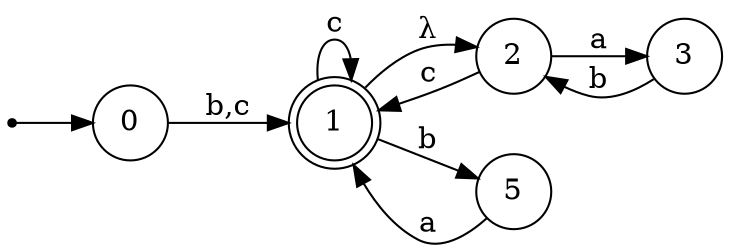 digraph{
    rankdir = LR;
    node [shape=point]
    start
    node [shape=doublecircle]
    1
    node [shape=circle]
    start -> 0
    0 -> 1 [label="b,c"]
    1 -> 2 [label="λ"]
    2 -> 3 [label="a"]
    3 -> 2 [label="b"]
    2 -> 1 [label="c"]
    5 -> 1 [label="a"]
    1 -> 5 [label="b"]
    1 -> 1 [label="c"]
}